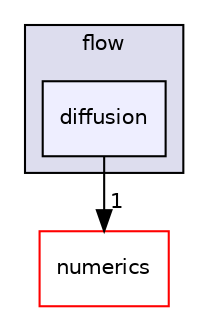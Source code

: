 digraph "SU2_CFD/include/numerics_simd/flow/diffusion" {
  compound=true
  node [ fontsize="10", fontname="Helvetica"];
  edge [ labelfontsize="10", labelfontname="Helvetica"];
  subgraph clusterdir_7209a1a41c230108ba0e26f1e188c8d8 {
    graph [ bgcolor="#ddddee", pencolor="black", label="flow" fontname="Helvetica", fontsize="10", URL="dir_7209a1a41c230108ba0e26f1e188c8d8.html"]
  dir_a85ce8415eb1a7d922d44cc42ec7feb4 [shape=box, label="diffusion", style="filled", fillcolor="#eeeeff", pencolor="black", URL="dir_a85ce8415eb1a7d922d44cc42ec7feb4.html"];
  }
  dir_756791f5376667f4032d4a9f45c7494c [shape=box label="numerics" fillcolor="white" style="filled" color="red" URL="dir_756791f5376667f4032d4a9f45c7494c.html"];
  dir_a85ce8415eb1a7d922d44cc42ec7feb4->dir_756791f5376667f4032d4a9f45c7494c [headlabel="1", labeldistance=1.5 headhref="dir_000059_000045.html"];
}
